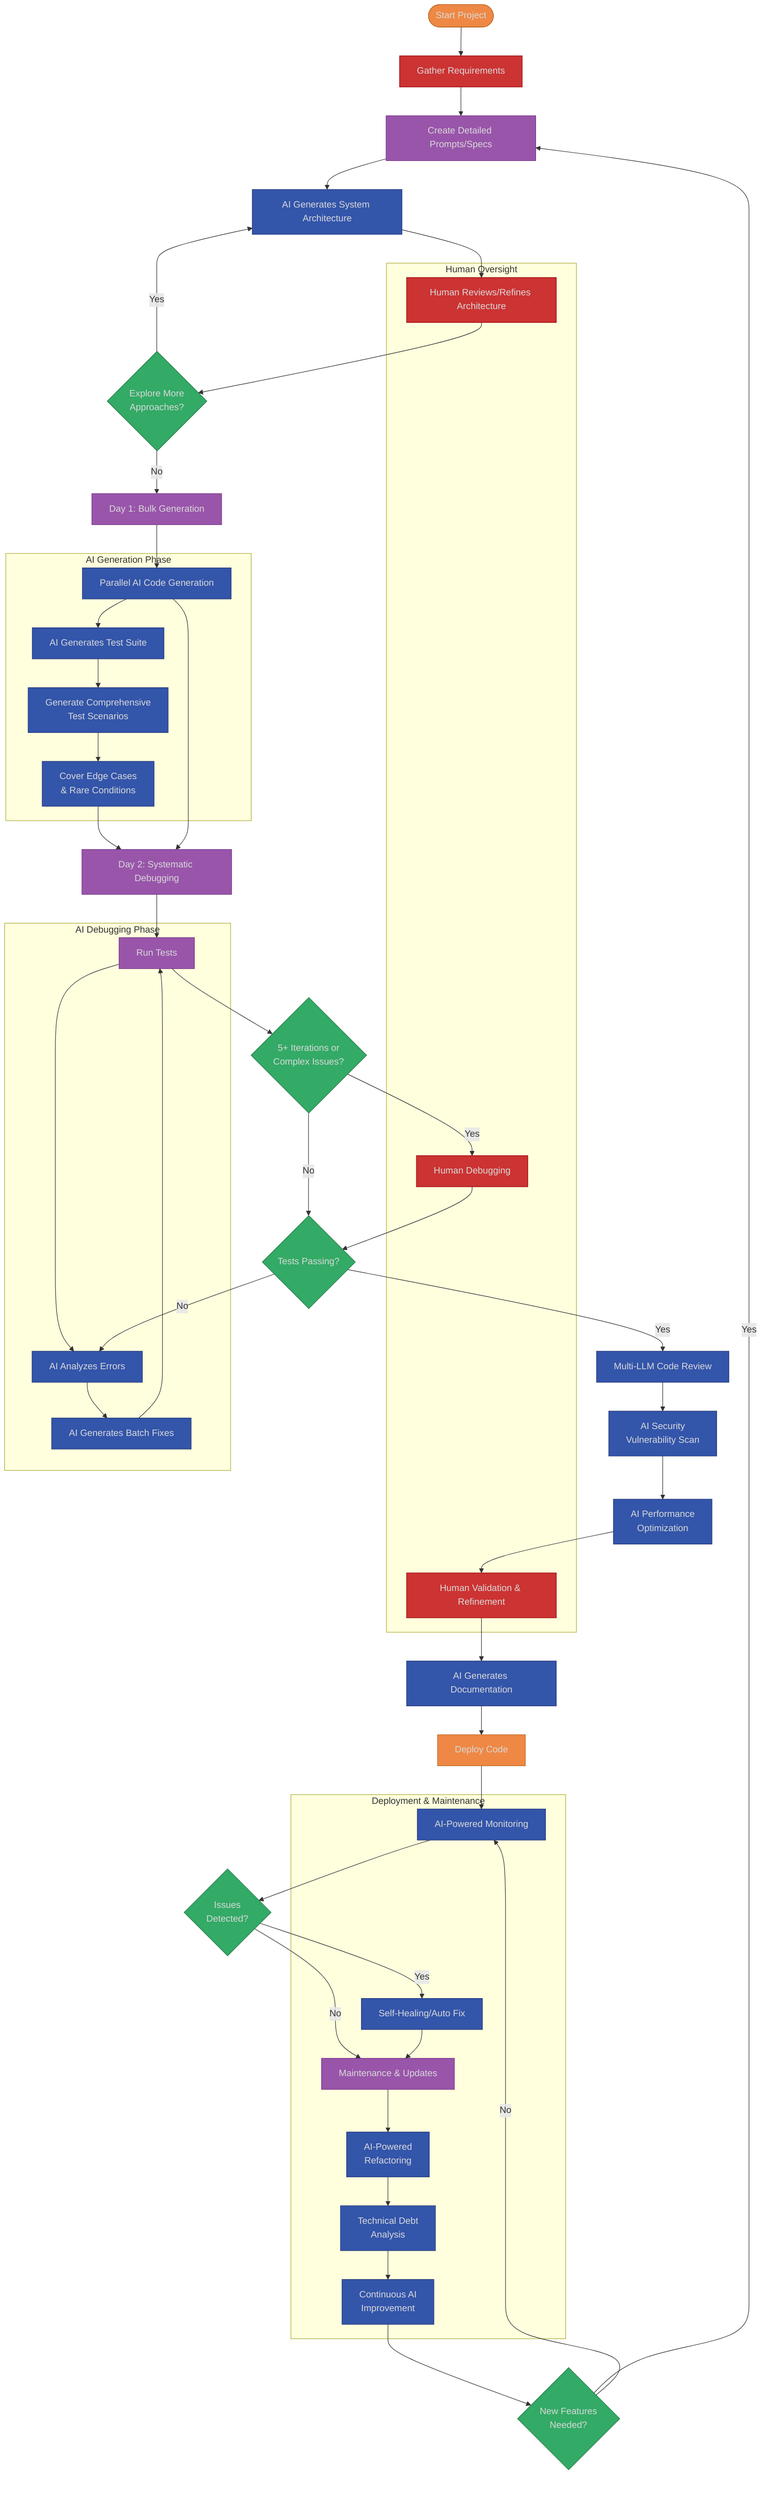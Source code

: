 flowchart TD
    classDef human fill:#CC3333,color:#D9D9D9,stroke:#990000
    classDef machine fill:#3355AA,color:#D9D9D9,stroke:#223377
    classDef common fill:#33AA66,color:#D9D9D9,stroke:#227744
    classDef input fill:#EE8844,color:#D9D9D9,stroke:#BB6622
    classDef output fill:#EE8844,color:#D9D9D9,stroke:#BB6622
    classDef hybrid fill:#9955AA,color:#D9D9D9,stroke:#773388

    Start([Start Project]) --> Requirements[Gather Requirements]
    Requirements --> Prompting[Create Detailed Prompts/Specs]
    Prompting --> Architecture[AI Generates System Architecture]
    Architecture --> HumanReviewArch[Human Reviews/Refines Architecture]
    
    %% Added feedback for exploring multiple architectures
    HumanReviewArch --> ExploreMore{Explore More<br/>Approaches?}
    ExploreMore -- Yes --> Architecture
    ExploreMore -- No --> Day1[Day 1: Bulk Generation]
    
    Day1 --> ParallelGen[Parallel AI Code Generation]
    ParallelGen --> AITests[AI Generates Test Suite]
    
    %% Added comprehensive testing feedback
    AITests --> EnhancedTest[Generate Comprehensive<br/>Test Scenarios]
    EnhancedTest --> EdgeCases[Cover Edge Cases<br/>& Rare Conditions]
    EdgeCases --> Day2[Day 2: Systematic Debugging]
    ParallelGen --> Day2

    Day2 --> TestRun[Run Tests]
    TestRun --> ErrorAnalysis[AI Analyzes Errors]
    ErrorAnalysis --> BatchFix[AI Generates Batch Fixes]
    BatchFix --> TestRun
    
    TestRun --> IterationCheck{5+ Iterations or<br/>Complex Issues?}
    IterationCheck -- Yes --> HumanDebug[Human Debugging]
    IterationCheck -- No --> TestPassing{Tests Passing?}
    HumanDebug --> TestPassing
    
    TestPassing -- No --> ErrorAnalysis
    TestPassing -- Yes --> MultiLLMReview[Multi-LLM Code Review]
    
    %% Added security scanning & optimization
    MultiLLMReview --> SecurityScan[AI Security<br/>Vulnerability Scan]
    SecurityScan --> OptimPerf[AI Performance<br/>Optimization]
    OptimPerf --> HumanReviewCode[Human Validation & Refinement]
    
    HumanReviewCode --> AutoDocs[AI Generates Documentation]
    AutoDocs --> Deployment[Deploy Code]
    
    %% Added enhanced monitoring and improvement cycle with maintenance 
    Deployment --> AIMonitoring[AI-Powered Monitoring]
    AIMonitoring --> IssueDetected{Issues<br/>Detected?}
    IssueDetected -- Yes --> SelfHealing[Self-Healing/Auto Fix]
    IssueDetected -- No --> Maintenance[Maintenance & Updates]
    SelfHealing --> Maintenance
    
    %% Maintenance and continuous improvement
    Maintenance --> AIRefactoring[AI-Powered<br/>Refactoring]
    AIRefactoring --> TechDebtAnalysis[Technical Debt<br/>Analysis]
    TechDebtAnalysis --> AutoImprovement[Continuous AI<br/>Improvement]
    AutoImprovement --> NewFeatures{New Features<br/>Needed?}
    NewFeatures -- Yes --> Prompting
    NewFeatures -- No --> AIMonitoring
    
    class Start input
    class Requirements,HumanReviewArch,HumanReviewCode,HumanDebug human
    class Architecture,ParallelGen,AITests,ErrorAnalysis,BatchFix,MultiLLMReview,AutoDocs,AIMonitoring,SelfHealing,AIRefactoring,TechDebtAnalysis,AutoImprovement,EnhancedTest,EdgeCases,SecurityScan,OptimPerf machine
    class Prompting,Day1,Day2,TestRun,Maintenance hybrid
    class ExploreMore,IterationCheck,TestPassing,IssueDetected,NewFeatures common
    class Deployment output
    
    subgraph "Human Oversight"
        HumanReviewArch
        HumanReviewCode
        HumanDebug
    end
    
    subgraph "AI Generation Phase"
        ParallelGen
        AITests
        EnhancedTest
        EdgeCases
    end
    
    subgraph "AI Debugging Phase"
        ErrorAnalysis
        BatchFix
        TestRun
    end
    
    subgraph "Deployment & Maintenance"
        AIMonitoring
        SelfHealing
        Maintenance
        AIRefactoring
        TechDebtAnalysis
        AutoImprovement
    end